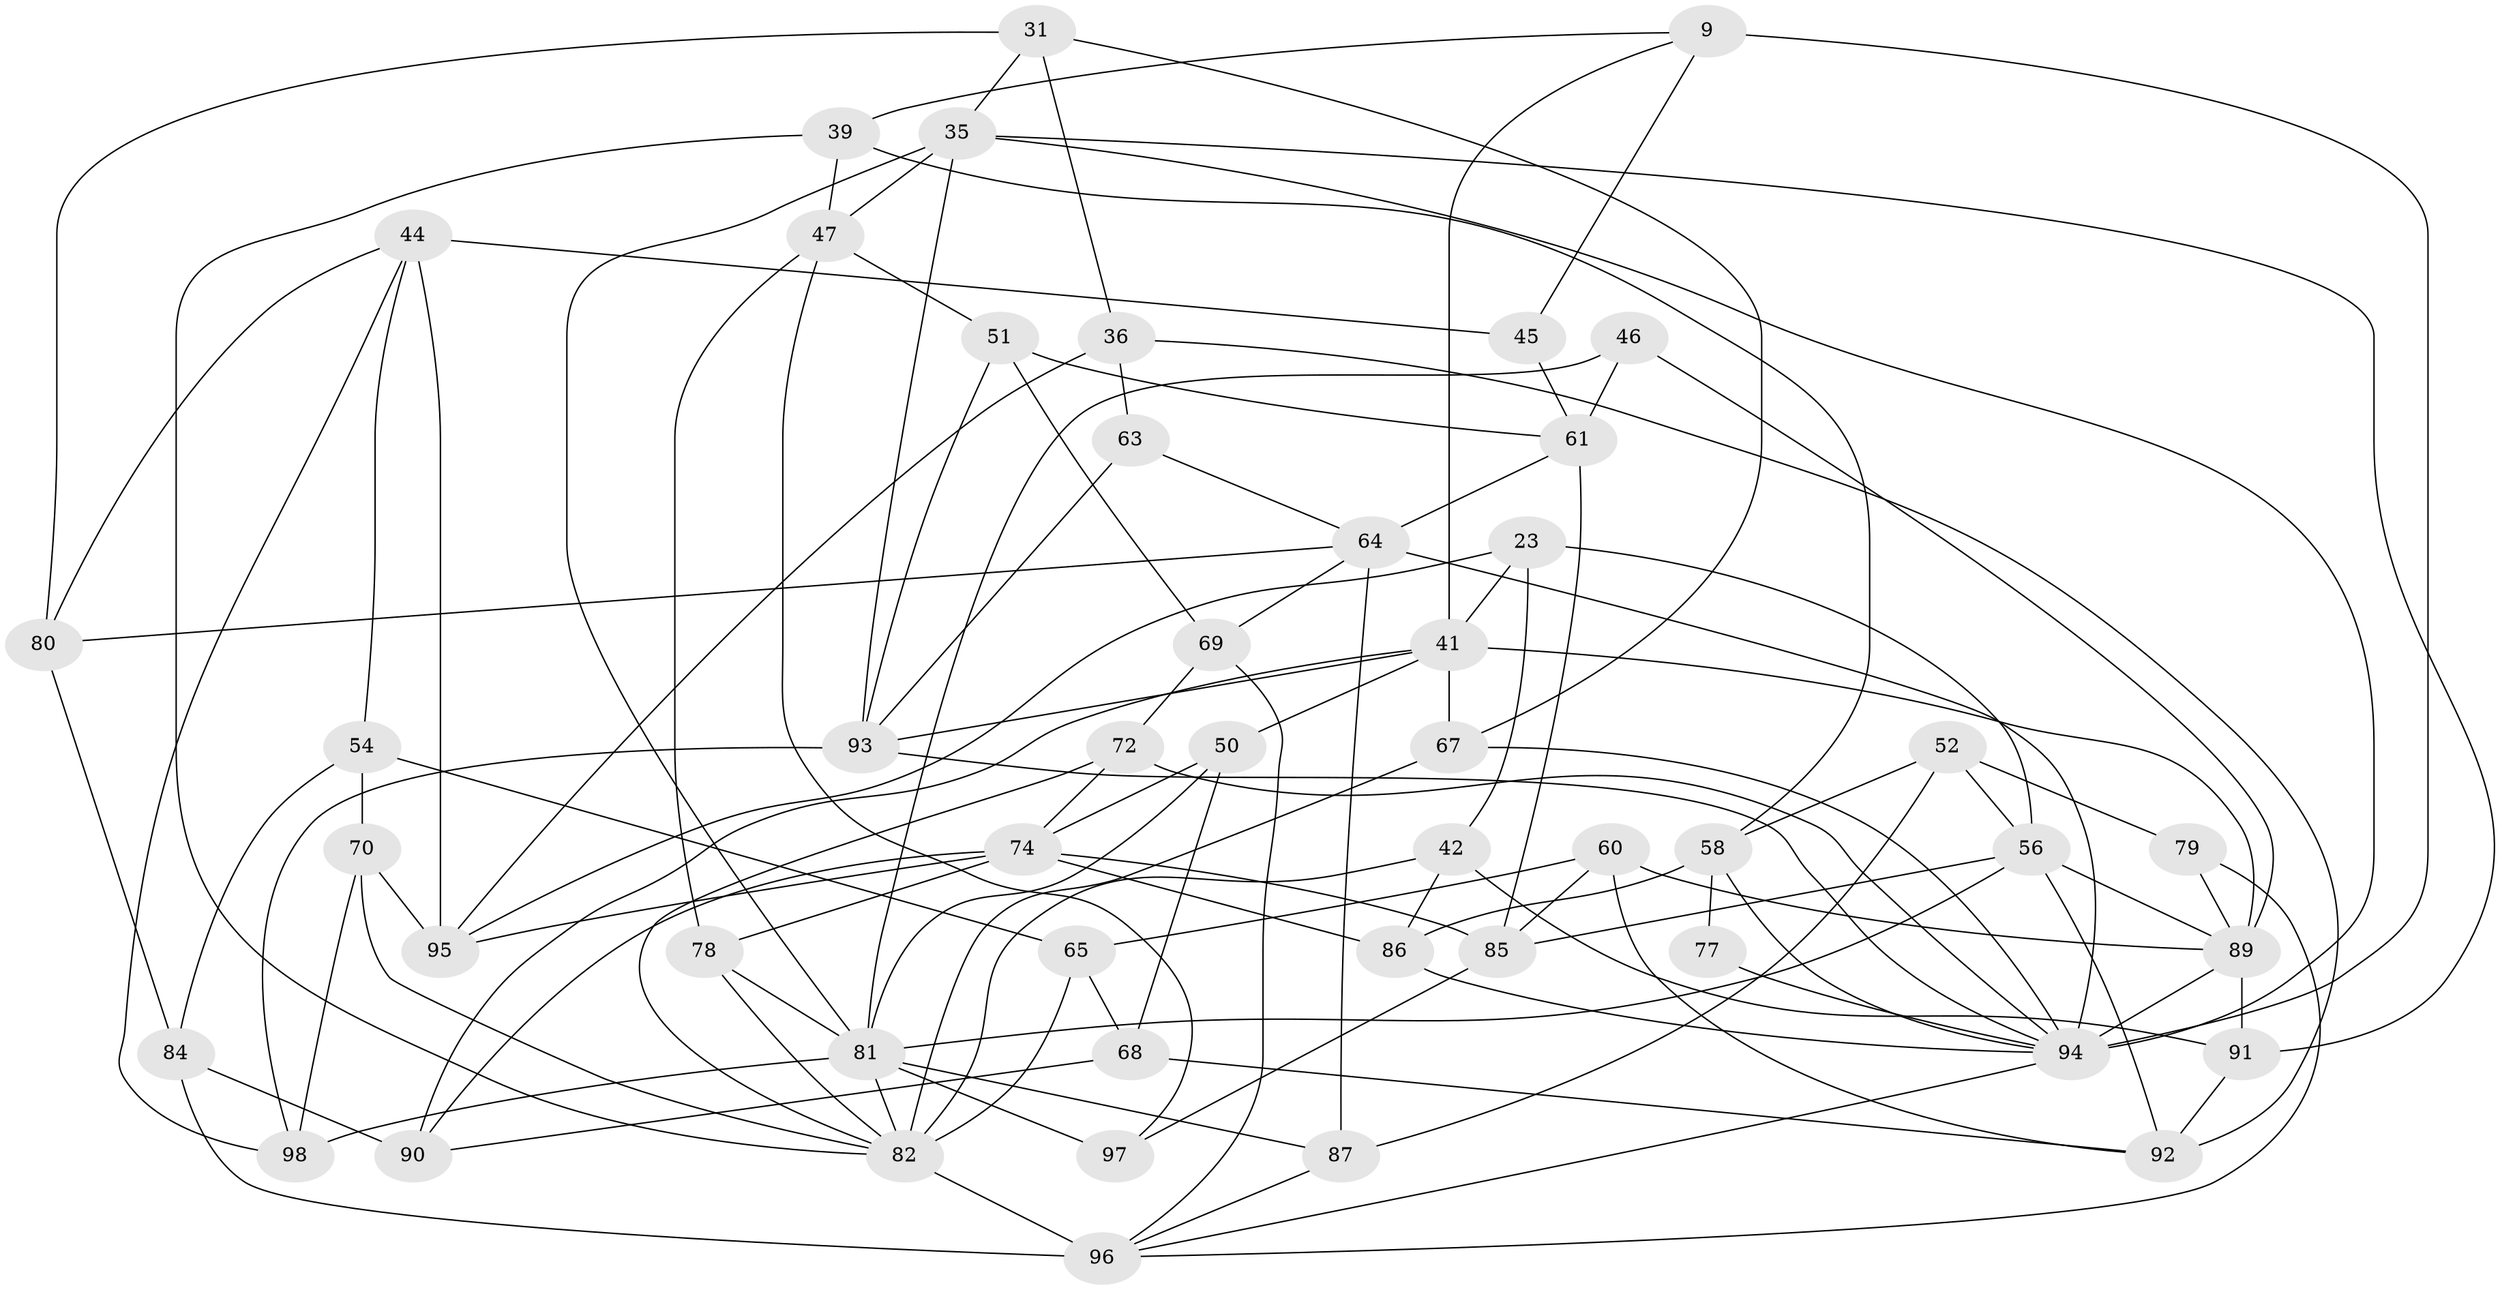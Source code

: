 // original degree distribution, {4: 1.0}
// Generated by graph-tools (version 1.1) at 2025/01/03/04/25 22:01:06]
// undirected, 49 vertices, 116 edges
graph export_dot {
graph [start="1"]
  node [color=gray90,style=filled];
  9 [super="+8"];
  23;
  31;
  35 [super="+25"];
  36;
  39 [super="+22"];
  41 [super="+12+33"];
  42;
  44 [super="+20"];
  45;
  46;
  47 [super="+37"];
  50 [super="+40"];
  51;
  52;
  54;
  56 [super="+5+27"];
  58 [super="+2+53"];
  60;
  61 [super="+30"];
  63;
  64 [super="+3+6"];
  65;
  67;
  68;
  69;
  70;
  72;
  74 [super="+10+14"];
  77;
  78;
  79;
  80;
  81 [super="+15+55"];
  82 [super="+75"];
  84 [super="+24"];
  85 [super="+49"];
  86;
  87;
  89 [super="+26+38"];
  90;
  91 [super="+4"];
  92 [super="+76"];
  93 [super="+73"];
  94 [super="+88+83+71"];
  95 [super="+19"];
  96 [super="+48+62"];
  97;
  98;
  9 -- 39;
  9 -- 45 [weight=2];
  9 -- 41;
  9 -- 94 [weight=2];
  23 -- 42;
  23 -- 41;
  23 -- 56;
  23 -- 95;
  31 -- 36;
  31 -- 35;
  31 -- 67;
  31 -- 80;
  35 -- 47 [weight=2];
  35 -- 93 [weight=2];
  35 -- 91;
  35 -- 81;
  35 -- 94;
  36 -- 92;
  36 -- 63;
  36 -- 95;
  39 -- 58 [weight=2];
  39 -- 47;
  39 -- 82 [weight=2];
  41 -- 50 [weight=2];
  41 -- 93;
  41 -- 90;
  41 -- 67;
  41 -- 89;
  42 -- 82;
  42 -- 86;
  42 -- 91;
  44 -- 45;
  44 -- 54;
  44 -- 95 [weight=2];
  44 -- 80;
  44 -- 98;
  45 -- 61;
  46 -- 61 [weight=2];
  46 -- 81;
  46 -- 89;
  47 -- 51;
  47 -- 78;
  47 -- 97;
  50 -- 68;
  50 -- 74;
  50 -- 81 [weight=2];
  51 -- 69;
  51 -- 93;
  51 -- 61;
  52 -- 79;
  52 -- 87;
  52 -- 58;
  52 -- 56;
  54 -- 65;
  54 -- 70;
  54 -- 84;
  56 -- 92 [weight=2];
  56 -- 89;
  56 -- 81 [weight=2];
  56 -- 85;
  58 -- 77 [weight=2];
  58 -- 94 [weight=2];
  58 -- 86;
  60 -- 65;
  60 -- 92;
  60 -- 85;
  60 -- 89;
  61 -- 64;
  61 -- 85;
  63 -- 64;
  63 -- 93 [weight=2];
  64 -- 80;
  64 -- 94 [weight=3];
  64 -- 87;
  64 -- 69;
  65 -- 68;
  65 -- 82;
  67 -- 82;
  67 -- 94;
  68 -- 92;
  68 -- 90;
  69 -- 72;
  69 -- 96;
  70 -- 98;
  70 -- 82;
  70 -- 95;
  72 -- 74;
  72 -- 82;
  72 -- 94;
  74 -- 90;
  74 -- 78;
  74 -- 85 [weight=2];
  74 -- 86;
  74 -- 95;
  77 -- 94 [weight=2];
  78 -- 81;
  78 -- 82;
  79 -- 89;
  79 -- 96 [weight=2];
  80 -- 84;
  81 -- 87;
  81 -- 98;
  81 -- 82;
  81 -- 97 [weight=2];
  82 -- 96 [weight=3];
  84 -- 90;
  84 -- 96 [weight=3];
  85 -- 97;
  86 -- 94;
  87 -- 96;
  89 -- 91 [weight=3];
  89 -- 94 [weight=4];
  91 -- 92;
  93 -- 98;
  93 -- 94;
  94 -- 96 [weight=2];
}
